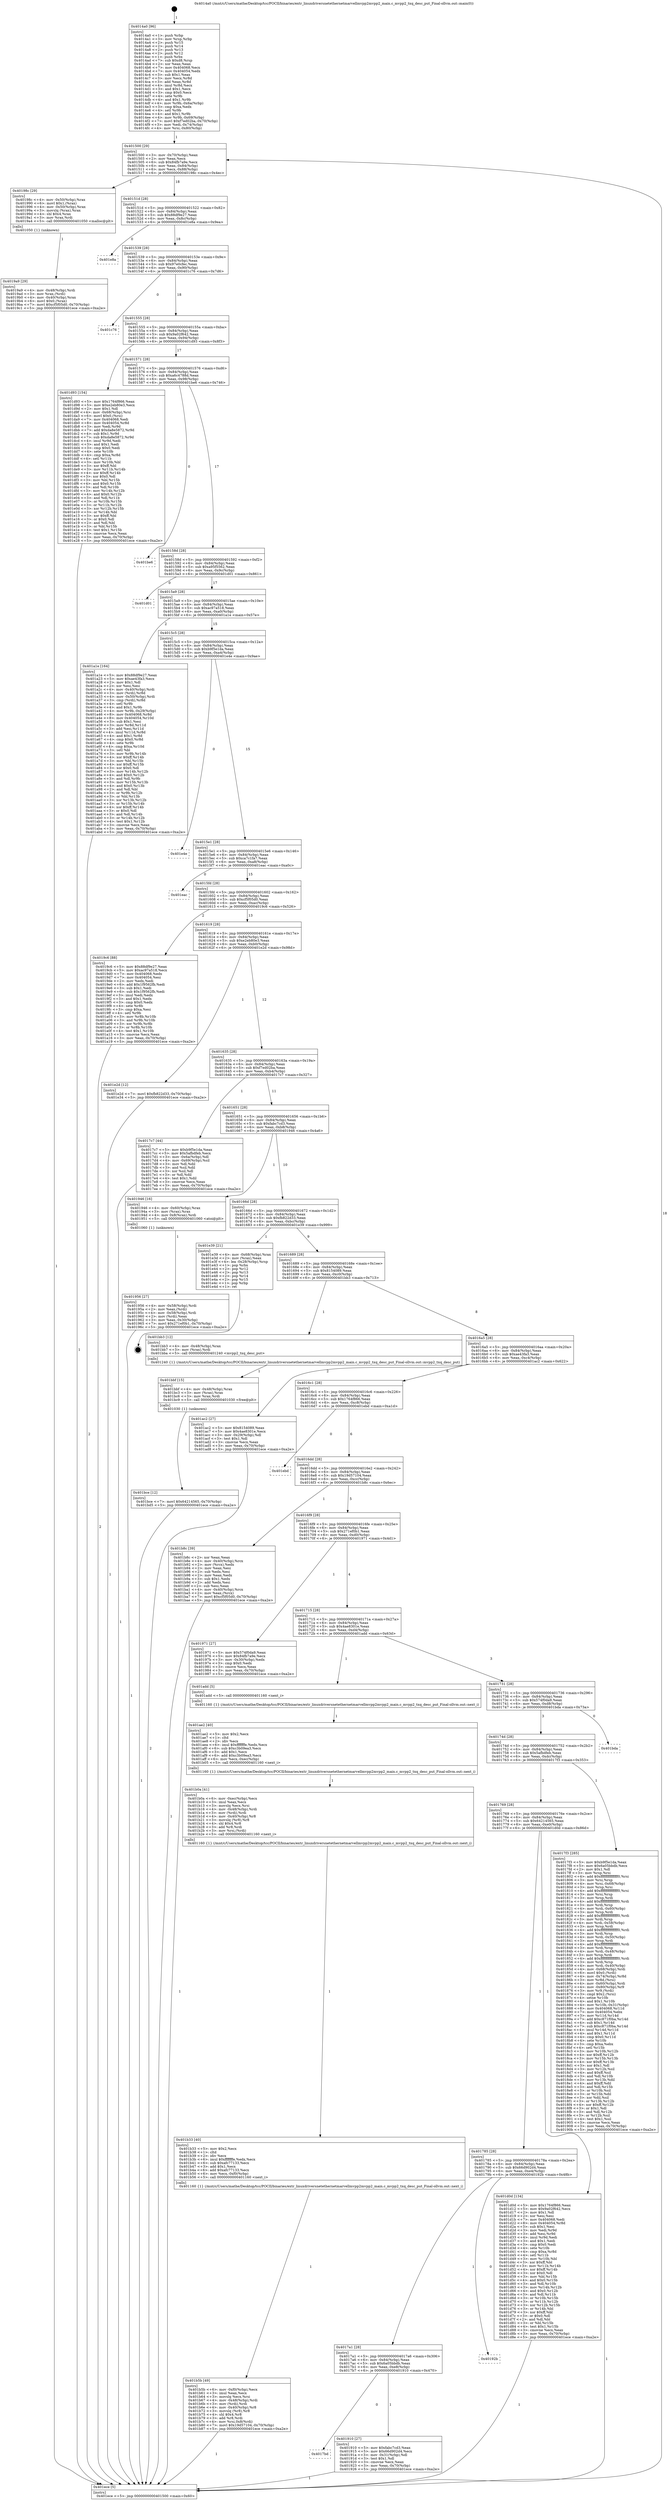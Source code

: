 digraph "0x4014a0" {
  label = "0x4014a0 (/mnt/c/Users/mathe/Desktop/tcc/POCII/binaries/extr_linuxdriversnetethernetmarvellmvpp2mvpp2_main.c_mvpp2_txq_desc_put_Final-ollvm.out::main(0))"
  labelloc = "t"
  node[shape=record]

  Entry [label="",width=0.3,height=0.3,shape=circle,fillcolor=black,style=filled]
  "0x401500" [label="{
     0x401500 [29]\l
     | [instrs]\l
     &nbsp;&nbsp;0x401500 \<+3\>: mov -0x70(%rbp),%eax\l
     &nbsp;&nbsp;0x401503 \<+2\>: mov %eax,%ecx\l
     &nbsp;&nbsp;0x401505 \<+6\>: sub $0x84fb7a9e,%ecx\l
     &nbsp;&nbsp;0x40150b \<+6\>: mov %eax,-0x84(%rbp)\l
     &nbsp;&nbsp;0x401511 \<+6\>: mov %ecx,-0x88(%rbp)\l
     &nbsp;&nbsp;0x401517 \<+6\>: je 000000000040198c \<main+0x4ec\>\l
  }"]
  "0x40198c" [label="{
     0x40198c [29]\l
     | [instrs]\l
     &nbsp;&nbsp;0x40198c \<+4\>: mov -0x50(%rbp),%rax\l
     &nbsp;&nbsp;0x401990 \<+6\>: movl $0x1,(%rax)\l
     &nbsp;&nbsp;0x401996 \<+4\>: mov -0x50(%rbp),%rax\l
     &nbsp;&nbsp;0x40199a \<+3\>: movslq (%rax),%rax\l
     &nbsp;&nbsp;0x40199d \<+4\>: shl $0x4,%rax\l
     &nbsp;&nbsp;0x4019a1 \<+3\>: mov %rax,%rdi\l
     &nbsp;&nbsp;0x4019a4 \<+5\>: call 0000000000401050 \<malloc@plt\>\l
     | [calls]\l
     &nbsp;&nbsp;0x401050 \{1\} (unknown)\l
  }"]
  "0x40151d" [label="{
     0x40151d [28]\l
     | [instrs]\l
     &nbsp;&nbsp;0x40151d \<+5\>: jmp 0000000000401522 \<main+0x82\>\l
     &nbsp;&nbsp;0x401522 \<+6\>: mov -0x84(%rbp),%eax\l
     &nbsp;&nbsp;0x401528 \<+5\>: sub $0x88df9e27,%eax\l
     &nbsp;&nbsp;0x40152d \<+6\>: mov %eax,-0x8c(%rbp)\l
     &nbsp;&nbsp;0x401533 \<+6\>: je 0000000000401e8a \<main+0x9ea\>\l
  }"]
  Exit [label="",width=0.3,height=0.3,shape=circle,fillcolor=black,style=filled,peripheries=2]
  "0x401e8a" [label="{
     0x401e8a\l
  }", style=dashed]
  "0x401539" [label="{
     0x401539 [28]\l
     | [instrs]\l
     &nbsp;&nbsp;0x401539 \<+5\>: jmp 000000000040153e \<main+0x9e\>\l
     &nbsp;&nbsp;0x40153e \<+6\>: mov -0x84(%rbp),%eax\l
     &nbsp;&nbsp;0x401544 \<+5\>: sub $0x97e0cfec,%eax\l
     &nbsp;&nbsp;0x401549 \<+6\>: mov %eax,-0x90(%rbp)\l
     &nbsp;&nbsp;0x40154f \<+6\>: je 0000000000401c76 \<main+0x7d6\>\l
  }"]
  "0x401bce" [label="{
     0x401bce [12]\l
     | [instrs]\l
     &nbsp;&nbsp;0x401bce \<+7\>: movl $0x64214565,-0x70(%rbp)\l
     &nbsp;&nbsp;0x401bd5 \<+5\>: jmp 0000000000401ece \<main+0xa2e\>\l
  }"]
  "0x401c76" [label="{
     0x401c76\l
  }", style=dashed]
  "0x401555" [label="{
     0x401555 [28]\l
     | [instrs]\l
     &nbsp;&nbsp;0x401555 \<+5\>: jmp 000000000040155a \<main+0xba\>\l
     &nbsp;&nbsp;0x40155a \<+6\>: mov -0x84(%rbp),%eax\l
     &nbsp;&nbsp;0x401560 \<+5\>: sub $0x9a02f642,%eax\l
     &nbsp;&nbsp;0x401565 \<+6\>: mov %eax,-0x94(%rbp)\l
     &nbsp;&nbsp;0x40156b \<+6\>: je 0000000000401d93 \<main+0x8f3\>\l
  }"]
  "0x401bbf" [label="{
     0x401bbf [15]\l
     | [instrs]\l
     &nbsp;&nbsp;0x401bbf \<+4\>: mov -0x48(%rbp),%rax\l
     &nbsp;&nbsp;0x401bc3 \<+3\>: mov (%rax),%rax\l
     &nbsp;&nbsp;0x401bc6 \<+3\>: mov %rax,%rdi\l
     &nbsp;&nbsp;0x401bc9 \<+5\>: call 0000000000401030 \<free@plt\>\l
     | [calls]\l
     &nbsp;&nbsp;0x401030 \{1\} (unknown)\l
  }"]
  "0x401d93" [label="{
     0x401d93 [154]\l
     | [instrs]\l
     &nbsp;&nbsp;0x401d93 \<+5\>: mov $0x1764f866,%eax\l
     &nbsp;&nbsp;0x401d98 \<+5\>: mov $0xe2eb80e3,%ecx\l
     &nbsp;&nbsp;0x401d9d \<+2\>: mov $0x1,%dl\l
     &nbsp;&nbsp;0x401d9f \<+4\>: mov -0x68(%rbp),%rsi\l
     &nbsp;&nbsp;0x401da3 \<+6\>: movl $0x0,(%rsi)\l
     &nbsp;&nbsp;0x401da9 \<+7\>: mov 0x404068,%edi\l
     &nbsp;&nbsp;0x401db0 \<+8\>: mov 0x404054,%r8d\l
     &nbsp;&nbsp;0x401db8 \<+3\>: mov %edi,%r9d\l
     &nbsp;&nbsp;0x401dbb \<+7\>: add $0xda8e5872,%r9d\l
     &nbsp;&nbsp;0x401dc2 \<+4\>: sub $0x1,%r9d\l
     &nbsp;&nbsp;0x401dc6 \<+7\>: sub $0xda8e5872,%r9d\l
     &nbsp;&nbsp;0x401dcd \<+4\>: imul %r9d,%edi\l
     &nbsp;&nbsp;0x401dd1 \<+3\>: and $0x1,%edi\l
     &nbsp;&nbsp;0x401dd4 \<+3\>: cmp $0x0,%edi\l
     &nbsp;&nbsp;0x401dd7 \<+4\>: sete %r10b\l
     &nbsp;&nbsp;0x401ddb \<+4\>: cmp $0xa,%r8d\l
     &nbsp;&nbsp;0x401ddf \<+4\>: setl %r11b\l
     &nbsp;&nbsp;0x401de3 \<+3\>: mov %r10b,%bl\l
     &nbsp;&nbsp;0x401de6 \<+3\>: xor $0xff,%bl\l
     &nbsp;&nbsp;0x401de9 \<+3\>: mov %r11b,%r14b\l
     &nbsp;&nbsp;0x401dec \<+4\>: xor $0xff,%r14b\l
     &nbsp;&nbsp;0x401df0 \<+3\>: xor $0x0,%dl\l
     &nbsp;&nbsp;0x401df3 \<+3\>: mov %bl,%r15b\l
     &nbsp;&nbsp;0x401df6 \<+4\>: and $0x0,%r15b\l
     &nbsp;&nbsp;0x401dfa \<+3\>: and %dl,%r10b\l
     &nbsp;&nbsp;0x401dfd \<+3\>: mov %r14b,%r12b\l
     &nbsp;&nbsp;0x401e00 \<+4\>: and $0x0,%r12b\l
     &nbsp;&nbsp;0x401e04 \<+3\>: and %dl,%r11b\l
     &nbsp;&nbsp;0x401e07 \<+3\>: or %r10b,%r15b\l
     &nbsp;&nbsp;0x401e0a \<+3\>: or %r11b,%r12b\l
     &nbsp;&nbsp;0x401e0d \<+3\>: xor %r12b,%r15b\l
     &nbsp;&nbsp;0x401e10 \<+3\>: or %r14b,%bl\l
     &nbsp;&nbsp;0x401e13 \<+3\>: xor $0xff,%bl\l
     &nbsp;&nbsp;0x401e16 \<+3\>: or $0x0,%dl\l
     &nbsp;&nbsp;0x401e19 \<+2\>: and %dl,%bl\l
     &nbsp;&nbsp;0x401e1b \<+3\>: or %bl,%r15b\l
     &nbsp;&nbsp;0x401e1e \<+4\>: test $0x1,%r15b\l
     &nbsp;&nbsp;0x401e22 \<+3\>: cmovne %ecx,%eax\l
     &nbsp;&nbsp;0x401e25 \<+3\>: mov %eax,-0x70(%rbp)\l
     &nbsp;&nbsp;0x401e28 \<+5\>: jmp 0000000000401ece \<main+0xa2e\>\l
  }"]
  "0x401571" [label="{
     0x401571 [28]\l
     | [instrs]\l
     &nbsp;&nbsp;0x401571 \<+5\>: jmp 0000000000401576 \<main+0xd6\>\l
     &nbsp;&nbsp;0x401576 \<+6\>: mov -0x84(%rbp),%eax\l
     &nbsp;&nbsp;0x40157c \<+5\>: sub $0xa6c4788d,%eax\l
     &nbsp;&nbsp;0x401581 \<+6\>: mov %eax,-0x98(%rbp)\l
     &nbsp;&nbsp;0x401587 \<+6\>: je 0000000000401be6 \<main+0x746\>\l
  }"]
  "0x401b5b" [label="{
     0x401b5b [49]\l
     | [instrs]\l
     &nbsp;&nbsp;0x401b5b \<+6\>: mov -0xf0(%rbp),%ecx\l
     &nbsp;&nbsp;0x401b61 \<+3\>: imul %eax,%ecx\l
     &nbsp;&nbsp;0x401b64 \<+3\>: movslq %ecx,%rsi\l
     &nbsp;&nbsp;0x401b67 \<+4\>: mov -0x48(%rbp),%rdi\l
     &nbsp;&nbsp;0x401b6b \<+3\>: mov (%rdi),%rdi\l
     &nbsp;&nbsp;0x401b6e \<+4\>: mov -0x40(%rbp),%r8\l
     &nbsp;&nbsp;0x401b72 \<+3\>: movslq (%r8),%r8\l
     &nbsp;&nbsp;0x401b75 \<+4\>: shl $0x4,%r8\l
     &nbsp;&nbsp;0x401b79 \<+3\>: add %r8,%rdi\l
     &nbsp;&nbsp;0x401b7c \<+4\>: mov %rsi,0x8(%rdi)\l
     &nbsp;&nbsp;0x401b80 \<+7\>: movl $0x19d57104,-0x70(%rbp)\l
     &nbsp;&nbsp;0x401b87 \<+5\>: jmp 0000000000401ece \<main+0xa2e\>\l
  }"]
  "0x401be6" [label="{
     0x401be6\l
  }", style=dashed]
  "0x40158d" [label="{
     0x40158d [28]\l
     | [instrs]\l
     &nbsp;&nbsp;0x40158d \<+5\>: jmp 0000000000401592 \<main+0xf2\>\l
     &nbsp;&nbsp;0x401592 \<+6\>: mov -0x84(%rbp),%eax\l
     &nbsp;&nbsp;0x401598 \<+5\>: sub $0xa95f5562,%eax\l
     &nbsp;&nbsp;0x40159d \<+6\>: mov %eax,-0x9c(%rbp)\l
     &nbsp;&nbsp;0x4015a3 \<+6\>: je 0000000000401d01 \<main+0x861\>\l
  }"]
  "0x401b33" [label="{
     0x401b33 [40]\l
     | [instrs]\l
     &nbsp;&nbsp;0x401b33 \<+5\>: mov $0x2,%ecx\l
     &nbsp;&nbsp;0x401b38 \<+1\>: cltd\l
     &nbsp;&nbsp;0x401b39 \<+2\>: idiv %ecx\l
     &nbsp;&nbsp;0x401b3b \<+6\>: imul $0xfffffffe,%edx,%ecx\l
     &nbsp;&nbsp;0x401b41 \<+6\>: sub $0xafc77133,%ecx\l
     &nbsp;&nbsp;0x401b47 \<+3\>: add $0x1,%ecx\l
     &nbsp;&nbsp;0x401b4a \<+6\>: add $0xafc77133,%ecx\l
     &nbsp;&nbsp;0x401b50 \<+6\>: mov %ecx,-0xf0(%rbp)\l
     &nbsp;&nbsp;0x401b56 \<+5\>: call 0000000000401160 \<next_i\>\l
     | [calls]\l
     &nbsp;&nbsp;0x401160 \{1\} (/mnt/c/Users/mathe/Desktop/tcc/POCII/binaries/extr_linuxdriversnetethernetmarvellmvpp2mvpp2_main.c_mvpp2_txq_desc_put_Final-ollvm.out::next_i)\l
  }"]
  "0x401d01" [label="{
     0x401d01\l
  }", style=dashed]
  "0x4015a9" [label="{
     0x4015a9 [28]\l
     | [instrs]\l
     &nbsp;&nbsp;0x4015a9 \<+5\>: jmp 00000000004015ae \<main+0x10e\>\l
     &nbsp;&nbsp;0x4015ae \<+6\>: mov -0x84(%rbp),%eax\l
     &nbsp;&nbsp;0x4015b4 \<+5\>: sub $0xac97a518,%eax\l
     &nbsp;&nbsp;0x4015b9 \<+6\>: mov %eax,-0xa0(%rbp)\l
     &nbsp;&nbsp;0x4015bf \<+6\>: je 0000000000401a1e \<main+0x57e\>\l
  }"]
  "0x401b0a" [label="{
     0x401b0a [41]\l
     | [instrs]\l
     &nbsp;&nbsp;0x401b0a \<+6\>: mov -0xec(%rbp),%ecx\l
     &nbsp;&nbsp;0x401b10 \<+3\>: imul %eax,%ecx\l
     &nbsp;&nbsp;0x401b13 \<+3\>: movslq %ecx,%rsi\l
     &nbsp;&nbsp;0x401b16 \<+4\>: mov -0x48(%rbp),%rdi\l
     &nbsp;&nbsp;0x401b1a \<+3\>: mov (%rdi),%rdi\l
     &nbsp;&nbsp;0x401b1d \<+4\>: mov -0x40(%rbp),%r8\l
     &nbsp;&nbsp;0x401b21 \<+3\>: movslq (%r8),%r8\l
     &nbsp;&nbsp;0x401b24 \<+4\>: shl $0x4,%r8\l
     &nbsp;&nbsp;0x401b28 \<+3\>: add %r8,%rdi\l
     &nbsp;&nbsp;0x401b2b \<+3\>: mov %rsi,(%rdi)\l
     &nbsp;&nbsp;0x401b2e \<+5\>: call 0000000000401160 \<next_i\>\l
     | [calls]\l
     &nbsp;&nbsp;0x401160 \{1\} (/mnt/c/Users/mathe/Desktop/tcc/POCII/binaries/extr_linuxdriversnetethernetmarvellmvpp2mvpp2_main.c_mvpp2_txq_desc_put_Final-ollvm.out::next_i)\l
  }"]
  "0x401a1e" [label="{
     0x401a1e [164]\l
     | [instrs]\l
     &nbsp;&nbsp;0x401a1e \<+5\>: mov $0x88df9e27,%eax\l
     &nbsp;&nbsp;0x401a23 \<+5\>: mov $0xae43fa3,%ecx\l
     &nbsp;&nbsp;0x401a28 \<+2\>: mov $0x1,%dl\l
     &nbsp;&nbsp;0x401a2a \<+2\>: xor %esi,%esi\l
     &nbsp;&nbsp;0x401a2c \<+4\>: mov -0x40(%rbp),%rdi\l
     &nbsp;&nbsp;0x401a30 \<+3\>: mov (%rdi),%r8d\l
     &nbsp;&nbsp;0x401a33 \<+4\>: mov -0x50(%rbp),%rdi\l
     &nbsp;&nbsp;0x401a37 \<+3\>: cmp (%rdi),%r8d\l
     &nbsp;&nbsp;0x401a3a \<+4\>: setl %r9b\l
     &nbsp;&nbsp;0x401a3e \<+4\>: and $0x1,%r9b\l
     &nbsp;&nbsp;0x401a42 \<+4\>: mov %r9b,-0x29(%rbp)\l
     &nbsp;&nbsp;0x401a46 \<+8\>: mov 0x404068,%r8d\l
     &nbsp;&nbsp;0x401a4e \<+8\>: mov 0x404054,%r10d\l
     &nbsp;&nbsp;0x401a56 \<+3\>: sub $0x1,%esi\l
     &nbsp;&nbsp;0x401a59 \<+3\>: mov %r8d,%r11d\l
     &nbsp;&nbsp;0x401a5c \<+3\>: add %esi,%r11d\l
     &nbsp;&nbsp;0x401a5f \<+4\>: imul %r11d,%r8d\l
     &nbsp;&nbsp;0x401a63 \<+4\>: and $0x1,%r8d\l
     &nbsp;&nbsp;0x401a67 \<+4\>: cmp $0x0,%r8d\l
     &nbsp;&nbsp;0x401a6b \<+4\>: sete %r9b\l
     &nbsp;&nbsp;0x401a6f \<+4\>: cmp $0xa,%r10d\l
     &nbsp;&nbsp;0x401a73 \<+3\>: setl %bl\l
     &nbsp;&nbsp;0x401a76 \<+3\>: mov %r9b,%r14b\l
     &nbsp;&nbsp;0x401a79 \<+4\>: xor $0xff,%r14b\l
     &nbsp;&nbsp;0x401a7d \<+3\>: mov %bl,%r15b\l
     &nbsp;&nbsp;0x401a80 \<+4\>: xor $0xff,%r15b\l
     &nbsp;&nbsp;0x401a84 \<+3\>: xor $0x0,%dl\l
     &nbsp;&nbsp;0x401a87 \<+3\>: mov %r14b,%r12b\l
     &nbsp;&nbsp;0x401a8a \<+4\>: and $0x0,%r12b\l
     &nbsp;&nbsp;0x401a8e \<+3\>: and %dl,%r9b\l
     &nbsp;&nbsp;0x401a91 \<+3\>: mov %r15b,%r13b\l
     &nbsp;&nbsp;0x401a94 \<+4\>: and $0x0,%r13b\l
     &nbsp;&nbsp;0x401a98 \<+2\>: and %dl,%bl\l
     &nbsp;&nbsp;0x401a9a \<+3\>: or %r9b,%r12b\l
     &nbsp;&nbsp;0x401a9d \<+3\>: or %bl,%r13b\l
     &nbsp;&nbsp;0x401aa0 \<+3\>: xor %r13b,%r12b\l
     &nbsp;&nbsp;0x401aa3 \<+3\>: or %r15b,%r14b\l
     &nbsp;&nbsp;0x401aa6 \<+4\>: xor $0xff,%r14b\l
     &nbsp;&nbsp;0x401aaa \<+3\>: or $0x0,%dl\l
     &nbsp;&nbsp;0x401aad \<+3\>: and %dl,%r14b\l
     &nbsp;&nbsp;0x401ab0 \<+3\>: or %r14b,%r12b\l
     &nbsp;&nbsp;0x401ab3 \<+4\>: test $0x1,%r12b\l
     &nbsp;&nbsp;0x401ab7 \<+3\>: cmovne %ecx,%eax\l
     &nbsp;&nbsp;0x401aba \<+3\>: mov %eax,-0x70(%rbp)\l
     &nbsp;&nbsp;0x401abd \<+5\>: jmp 0000000000401ece \<main+0xa2e\>\l
  }"]
  "0x4015c5" [label="{
     0x4015c5 [28]\l
     | [instrs]\l
     &nbsp;&nbsp;0x4015c5 \<+5\>: jmp 00000000004015ca \<main+0x12a\>\l
     &nbsp;&nbsp;0x4015ca \<+6\>: mov -0x84(%rbp),%eax\l
     &nbsp;&nbsp;0x4015d0 \<+5\>: sub $0xb9f5e1da,%eax\l
     &nbsp;&nbsp;0x4015d5 \<+6\>: mov %eax,-0xa4(%rbp)\l
     &nbsp;&nbsp;0x4015db \<+6\>: je 0000000000401e4e \<main+0x9ae\>\l
  }"]
  "0x401ae2" [label="{
     0x401ae2 [40]\l
     | [instrs]\l
     &nbsp;&nbsp;0x401ae2 \<+5\>: mov $0x2,%ecx\l
     &nbsp;&nbsp;0x401ae7 \<+1\>: cltd\l
     &nbsp;&nbsp;0x401ae8 \<+2\>: idiv %ecx\l
     &nbsp;&nbsp;0x401aea \<+6\>: imul $0xfffffffe,%edx,%ecx\l
     &nbsp;&nbsp;0x401af0 \<+6\>: sub $0xc3b09ea3,%ecx\l
     &nbsp;&nbsp;0x401af6 \<+3\>: add $0x1,%ecx\l
     &nbsp;&nbsp;0x401af9 \<+6\>: add $0xc3b09ea3,%ecx\l
     &nbsp;&nbsp;0x401aff \<+6\>: mov %ecx,-0xec(%rbp)\l
     &nbsp;&nbsp;0x401b05 \<+5\>: call 0000000000401160 \<next_i\>\l
     | [calls]\l
     &nbsp;&nbsp;0x401160 \{1\} (/mnt/c/Users/mathe/Desktop/tcc/POCII/binaries/extr_linuxdriversnetethernetmarvellmvpp2mvpp2_main.c_mvpp2_txq_desc_put_Final-ollvm.out::next_i)\l
  }"]
  "0x401e4e" [label="{
     0x401e4e\l
  }", style=dashed]
  "0x4015e1" [label="{
     0x4015e1 [28]\l
     | [instrs]\l
     &nbsp;&nbsp;0x4015e1 \<+5\>: jmp 00000000004015e6 \<main+0x146\>\l
     &nbsp;&nbsp;0x4015e6 \<+6\>: mov -0x84(%rbp),%eax\l
     &nbsp;&nbsp;0x4015ec \<+5\>: sub $0xca7c1fa7,%eax\l
     &nbsp;&nbsp;0x4015f1 \<+6\>: mov %eax,-0xa8(%rbp)\l
     &nbsp;&nbsp;0x4015f7 \<+6\>: je 0000000000401eac \<main+0xa0c\>\l
  }"]
  "0x4019a9" [label="{
     0x4019a9 [29]\l
     | [instrs]\l
     &nbsp;&nbsp;0x4019a9 \<+4\>: mov -0x48(%rbp),%rdi\l
     &nbsp;&nbsp;0x4019ad \<+3\>: mov %rax,(%rdi)\l
     &nbsp;&nbsp;0x4019b0 \<+4\>: mov -0x40(%rbp),%rax\l
     &nbsp;&nbsp;0x4019b4 \<+6\>: movl $0x0,(%rax)\l
     &nbsp;&nbsp;0x4019ba \<+7\>: movl $0xcf5f05d0,-0x70(%rbp)\l
     &nbsp;&nbsp;0x4019c1 \<+5\>: jmp 0000000000401ece \<main+0xa2e\>\l
  }"]
  "0x401eac" [label="{
     0x401eac\l
  }", style=dashed]
  "0x4015fd" [label="{
     0x4015fd [28]\l
     | [instrs]\l
     &nbsp;&nbsp;0x4015fd \<+5\>: jmp 0000000000401602 \<main+0x162\>\l
     &nbsp;&nbsp;0x401602 \<+6\>: mov -0x84(%rbp),%eax\l
     &nbsp;&nbsp;0x401608 \<+5\>: sub $0xcf5f05d0,%eax\l
     &nbsp;&nbsp;0x40160d \<+6\>: mov %eax,-0xac(%rbp)\l
     &nbsp;&nbsp;0x401613 \<+6\>: je 00000000004019c6 \<main+0x526\>\l
  }"]
  "0x401956" [label="{
     0x401956 [27]\l
     | [instrs]\l
     &nbsp;&nbsp;0x401956 \<+4\>: mov -0x58(%rbp),%rdi\l
     &nbsp;&nbsp;0x40195a \<+2\>: mov %eax,(%rdi)\l
     &nbsp;&nbsp;0x40195c \<+4\>: mov -0x58(%rbp),%rdi\l
     &nbsp;&nbsp;0x401960 \<+2\>: mov (%rdi),%eax\l
     &nbsp;&nbsp;0x401962 \<+3\>: mov %eax,-0x30(%rbp)\l
     &nbsp;&nbsp;0x401965 \<+7\>: movl $0x271ef0b1,-0x70(%rbp)\l
     &nbsp;&nbsp;0x40196c \<+5\>: jmp 0000000000401ece \<main+0xa2e\>\l
  }"]
  "0x4019c6" [label="{
     0x4019c6 [88]\l
     | [instrs]\l
     &nbsp;&nbsp;0x4019c6 \<+5\>: mov $0x88df9e27,%eax\l
     &nbsp;&nbsp;0x4019cb \<+5\>: mov $0xac97a518,%ecx\l
     &nbsp;&nbsp;0x4019d0 \<+7\>: mov 0x404068,%edx\l
     &nbsp;&nbsp;0x4019d7 \<+7\>: mov 0x404054,%esi\l
     &nbsp;&nbsp;0x4019de \<+2\>: mov %edx,%edi\l
     &nbsp;&nbsp;0x4019e0 \<+6\>: add $0x1f9562fb,%edi\l
     &nbsp;&nbsp;0x4019e6 \<+3\>: sub $0x1,%edi\l
     &nbsp;&nbsp;0x4019e9 \<+6\>: sub $0x1f9562fb,%edi\l
     &nbsp;&nbsp;0x4019ef \<+3\>: imul %edi,%edx\l
     &nbsp;&nbsp;0x4019f2 \<+3\>: and $0x1,%edx\l
     &nbsp;&nbsp;0x4019f5 \<+3\>: cmp $0x0,%edx\l
     &nbsp;&nbsp;0x4019f8 \<+4\>: sete %r8b\l
     &nbsp;&nbsp;0x4019fc \<+3\>: cmp $0xa,%esi\l
     &nbsp;&nbsp;0x4019ff \<+4\>: setl %r9b\l
     &nbsp;&nbsp;0x401a03 \<+3\>: mov %r8b,%r10b\l
     &nbsp;&nbsp;0x401a06 \<+3\>: and %r9b,%r10b\l
     &nbsp;&nbsp;0x401a09 \<+3\>: xor %r9b,%r8b\l
     &nbsp;&nbsp;0x401a0c \<+3\>: or %r8b,%r10b\l
     &nbsp;&nbsp;0x401a0f \<+4\>: test $0x1,%r10b\l
     &nbsp;&nbsp;0x401a13 \<+3\>: cmovne %ecx,%eax\l
     &nbsp;&nbsp;0x401a16 \<+3\>: mov %eax,-0x70(%rbp)\l
     &nbsp;&nbsp;0x401a19 \<+5\>: jmp 0000000000401ece \<main+0xa2e\>\l
  }"]
  "0x401619" [label="{
     0x401619 [28]\l
     | [instrs]\l
     &nbsp;&nbsp;0x401619 \<+5\>: jmp 000000000040161e \<main+0x17e\>\l
     &nbsp;&nbsp;0x40161e \<+6\>: mov -0x84(%rbp),%eax\l
     &nbsp;&nbsp;0x401624 \<+5\>: sub $0xe2eb80e3,%eax\l
     &nbsp;&nbsp;0x401629 \<+6\>: mov %eax,-0xb0(%rbp)\l
     &nbsp;&nbsp;0x40162f \<+6\>: je 0000000000401e2d \<main+0x98d\>\l
  }"]
  "0x4017bd" [label="{
     0x4017bd\l
  }", style=dashed]
  "0x401e2d" [label="{
     0x401e2d [12]\l
     | [instrs]\l
     &nbsp;&nbsp;0x401e2d \<+7\>: movl $0xfb822d33,-0x70(%rbp)\l
     &nbsp;&nbsp;0x401e34 \<+5\>: jmp 0000000000401ece \<main+0xa2e\>\l
  }"]
  "0x401635" [label="{
     0x401635 [28]\l
     | [instrs]\l
     &nbsp;&nbsp;0x401635 \<+5\>: jmp 000000000040163a \<main+0x19a\>\l
     &nbsp;&nbsp;0x40163a \<+6\>: mov -0x84(%rbp),%eax\l
     &nbsp;&nbsp;0x401640 \<+5\>: sub $0xf7ed02ba,%eax\l
     &nbsp;&nbsp;0x401645 \<+6\>: mov %eax,-0xb4(%rbp)\l
     &nbsp;&nbsp;0x40164b \<+6\>: je 00000000004017c7 \<main+0x327\>\l
  }"]
  "0x401910" [label="{
     0x401910 [27]\l
     | [instrs]\l
     &nbsp;&nbsp;0x401910 \<+5\>: mov $0xfabc7cd3,%eax\l
     &nbsp;&nbsp;0x401915 \<+5\>: mov $0x66d902d4,%ecx\l
     &nbsp;&nbsp;0x40191a \<+3\>: mov -0x31(%rbp),%dl\l
     &nbsp;&nbsp;0x40191d \<+3\>: test $0x1,%dl\l
     &nbsp;&nbsp;0x401920 \<+3\>: cmovne %ecx,%eax\l
     &nbsp;&nbsp;0x401923 \<+3\>: mov %eax,-0x70(%rbp)\l
     &nbsp;&nbsp;0x401926 \<+5\>: jmp 0000000000401ece \<main+0xa2e\>\l
  }"]
  "0x4017c7" [label="{
     0x4017c7 [44]\l
     | [instrs]\l
     &nbsp;&nbsp;0x4017c7 \<+5\>: mov $0xb9f5e1da,%eax\l
     &nbsp;&nbsp;0x4017cc \<+5\>: mov $0x5afbdfeb,%ecx\l
     &nbsp;&nbsp;0x4017d1 \<+3\>: mov -0x6a(%rbp),%dl\l
     &nbsp;&nbsp;0x4017d4 \<+4\>: mov -0x69(%rbp),%sil\l
     &nbsp;&nbsp;0x4017d8 \<+3\>: mov %dl,%dil\l
     &nbsp;&nbsp;0x4017db \<+3\>: and %sil,%dil\l
     &nbsp;&nbsp;0x4017de \<+3\>: xor %sil,%dl\l
     &nbsp;&nbsp;0x4017e1 \<+3\>: or %dl,%dil\l
     &nbsp;&nbsp;0x4017e4 \<+4\>: test $0x1,%dil\l
     &nbsp;&nbsp;0x4017e8 \<+3\>: cmovne %ecx,%eax\l
     &nbsp;&nbsp;0x4017eb \<+3\>: mov %eax,-0x70(%rbp)\l
     &nbsp;&nbsp;0x4017ee \<+5\>: jmp 0000000000401ece \<main+0xa2e\>\l
  }"]
  "0x401651" [label="{
     0x401651 [28]\l
     | [instrs]\l
     &nbsp;&nbsp;0x401651 \<+5\>: jmp 0000000000401656 \<main+0x1b6\>\l
     &nbsp;&nbsp;0x401656 \<+6\>: mov -0x84(%rbp),%eax\l
     &nbsp;&nbsp;0x40165c \<+5\>: sub $0xfabc7cd3,%eax\l
     &nbsp;&nbsp;0x401661 \<+6\>: mov %eax,-0xb8(%rbp)\l
     &nbsp;&nbsp;0x401667 \<+6\>: je 0000000000401946 \<main+0x4a6\>\l
  }"]
  "0x401ece" [label="{
     0x401ece [5]\l
     | [instrs]\l
     &nbsp;&nbsp;0x401ece \<+5\>: jmp 0000000000401500 \<main+0x60\>\l
  }"]
  "0x4014a0" [label="{
     0x4014a0 [96]\l
     | [instrs]\l
     &nbsp;&nbsp;0x4014a0 \<+1\>: push %rbp\l
     &nbsp;&nbsp;0x4014a1 \<+3\>: mov %rsp,%rbp\l
     &nbsp;&nbsp;0x4014a4 \<+2\>: push %r15\l
     &nbsp;&nbsp;0x4014a6 \<+2\>: push %r14\l
     &nbsp;&nbsp;0x4014a8 \<+2\>: push %r13\l
     &nbsp;&nbsp;0x4014aa \<+2\>: push %r12\l
     &nbsp;&nbsp;0x4014ac \<+1\>: push %rbx\l
     &nbsp;&nbsp;0x4014ad \<+7\>: sub $0xd8,%rsp\l
     &nbsp;&nbsp;0x4014b4 \<+2\>: xor %eax,%eax\l
     &nbsp;&nbsp;0x4014b6 \<+7\>: mov 0x404068,%ecx\l
     &nbsp;&nbsp;0x4014bd \<+7\>: mov 0x404054,%edx\l
     &nbsp;&nbsp;0x4014c4 \<+3\>: sub $0x1,%eax\l
     &nbsp;&nbsp;0x4014c7 \<+3\>: mov %ecx,%r8d\l
     &nbsp;&nbsp;0x4014ca \<+3\>: add %eax,%r8d\l
     &nbsp;&nbsp;0x4014cd \<+4\>: imul %r8d,%ecx\l
     &nbsp;&nbsp;0x4014d1 \<+3\>: and $0x1,%ecx\l
     &nbsp;&nbsp;0x4014d4 \<+3\>: cmp $0x0,%ecx\l
     &nbsp;&nbsp;0x4014d7 \<+4\>: sete %r9b\l
     &nbsp;&nbsp;0x4014db \<+4\>: and $0x1,%r9b\l
     &nbsp;&nbsp;0x4014df \<+4\>: mov %r9b,-0x6a(%rbp)\l
     &nbsp;&nbsp;0x4014e3 \<+3\>: cmp $0xa,%edx\l
     &nbsp;&nbsp;0x4014e6 \<+4\>: setl %r9b\l
     &nbsp;&nbsp;0x4014ea \<+4\>: and $0x1,%r9b\l
     &nbsp;&nbsp;0x4014ee \<+4\>: mov %r9b,-0x69(%rbp)\l
     &nbsp;&nbsp;0x4014f2 \<+7\>: movl $0xf7ed02ba,-0x70(%rbp)\l
     &nbsp;&nbsp;0x4014f9 \<+3\>: mov %edi,-0x74(%rbp)\l
     &nbsp;&nbsp;0x4014fc \<+4\>: mov %rsi,-0x80(%rbp)\l
  }"]
  "0x4017a1" [label="{
     0x4017a1 [28]\l
     | [instrs]\l
     &nbsp;&nbsp;0x4017a1 \<+5\>: jmp 00000000004017a6 \<main+0x306\>\l
     &nbsp;&nbsp;0x4017a6 \<+6\>: mov -0x84(%rbp),%eax\l
     &nbsp;&nbsp;0x4017ac \<+5\>: sub $0x6a05bbdb,%eax\l
     &nbsp;&nbsp;0x4017b1 \<+6\>: mov %eax,-0xe8(%rbp)\l
     &nbsp;&nbsp;0x4017b7 \<+6\>: je 0000000000401910 \<main+0x470\>\l
  }"]
  "0x401946" [label="{
     0x401946 [16]\l
     | [instrs]\l
     &nbsp;&nbsp;0x401946 \<+4\>: mov -0x60(%rbp),%rax\l
     &nbsp;&nbsp;0x40194a \<+3\>: mov (%rax),%rax\l
     &nbsp;&nbsp;0x40194d \<+4\>: mov 0x8(%rax),%rdi\l
     &nbsp;&nbsp;0x401951 \<+5\>: call 0000000000401060 \<atoi@plt\>\l
     | [calls]\l
     &nbsp;&nbsp;0x401060 \{1\} (unknown)\l
  }"]
  "0x40166d" [label="{
     0x40166d [28]\l
     | [instrs]\l
     &nbsp;&nbsp;0x40166d \<+5\>: jmp 0000000000401672 \<main+0x1d2\>\l
     &nbsp;&nbsp;0x401672 \<+6\>: mov -0x84(%rbp),%eax\l
     &nbsp;&nbsp;0x401678 \<+5\>: sub $0xfb822d33,%eax\l
     &nbsp;&nbsp;0x40167d \<+6\>: mov %eax,-0xbc(%rbp)\l
     &nbsp;&nbsp;0x401683 \<+6\>: je 0000000000401e39 \<main+0x999\>\l
  }"]
  "0x40192b" [label="{
     0x40192b\l
  }", style=dashed]
  "0x401e39" [label="{
     0x401e39 [21]\l
     | [instrs]\l
     &nbsp;&nbsp;0x401e39 \<+4\>: mov -0x68(%rbp),%rax\l
     &nbsp;&nbsp;0x401e3d \<+2\>: mov (%rax),%eax\l
     &nbsp;&nbsp;0x401e3f \<+4\>: lea -0x28(%rbp),%rsp\l
     &nbsp;&nbsp;0x401e43 \<+1\>: pop %rbx\l
     &nbsp;&nbsp;0x401e44 \<+2\>: pop %r12\l
     &nbsp;&nbsp;0x401e46 \<+2\>: pop %r13\l
     &nbsp;&nbsp;0x401e48 \<+2\>: pop %r14\l
     &nbsp;&nbsp;0x401e4a \<+2\>: pop %r15\l
     &nbsp;&nbsp;0x401e4c \<+1\>: pop %rbp\l
     &nbsp;&nbsp;0x401e4d \<+1\>: ret\l
  }"]
  "0x401689" [label="{
     0x401689 [28]\l
     | [instrs]\l
     &nbsp;&nbsp;0x401689 \<+5\>: jmp 000000000040168e \<main+0x1ee\>\l
     &nbsp;&nbsp;0x40168e \<+6\>: mov -0x84(%rbp),%eax\l
     &nbsp;&nbsp;0x401694 \<+5\>: sub $0x8154089,%eax\l
     &nbsp;&nbsp;0x401699 \<+6\>: mov %eax,-0xc0(%rbp)\l
     &nbsp;&nbsp;0x40169f \<+6\>: je 0000000000401bb3 \<main+0x713\>\l
  }"]
  "0x401785" [label="{
     0x401785 [28]\l
     | [instrs]\l
     &nbsp;&nbsp;0x401785 \<+5\>: jmp 000000000040178a \<main+0x2ea\>\l
     &nbsp;&nbsp;0x40178a \<+6\>: mov -0x84(%rbp),%eax\l
     &nbsp;&nbsp;0x401790 \<+5\>: sub $0x66d902d4,%eax\l
     &nbsp;&nbsp;0x401795 \<+6\>: mov %eax,-0xe4(%rbp)\l
     &nbsp;&nbsp;0x40179b \<+6\>: je 000000000040192b \<main+0x48b\>\l
  }"]
  "0x401bb3" [label="{
     0x401bb3 [12]\l
     | [instrs]\l
     &nbsp;&nbsp;0x401bb3 \<+4\>: mov -0x48(%rbp),%rax\l
     &nbsp;&nbsp;0x401bb7 \<+3\>: mov (%rax),%rdi\l
     &nbsp;&nbsp;0x401bba \<+5\>: call 0000000000401240 \<mvpp2_txq_desc_put\>\l
     | [calls]\l
     &nbsp;&nbsp;0x401240 \{1\} (/mnt/c/Users/mathe/Desktop/tcc/POCII/binaries/extr_linuxdriversnetethernetmarvellmvpp2mvpp2_main.c_mvpp2_txq_desc_put_Final-ollvm.out::mvpp2_txq_desc_put)\l
  }"]
  "0x4016a5" [label="{
     0x4016a5 [28]\l
     | [instrs]\l
     &nbsp;&nbsp;0x4016a5 \<+5\>: jmp 00000000004016aa \<main+0x20a\>\l
     &nbsp;&nbsp;0x4016aa \<+6\>: mov -0x84(%rbp),%eax\l
     &nbsp;&nbsp;0x4016b0 \<+5\>: sub $0xae43fa3,%eax\l
     &nbsp;&nbsp;0x4016b5 \<+6\>: mov %eax,-0xc4(%rbp)\l
     &nbsp;&nbsp;0x4016bb \<+6\>: je 0000000000401ac2 \<main+0x622\>\l
  }"]
  "0x401d0d" [label="{
     0x401d0d [134]\l
     | [instrs]\l
     &nbsp;&nbsp;0x401d0d \<+5\>: mov $0x1764f866,%eax\l
     &nbsp;&nbsp;0x401d12 \<+5\>: mov $0x9a02f642,%ecx\l
     &nbsp;&nbsp;0x401d17 \<+2\>: mov $0x1,%dl\l
     &nbsp;&nbsp;0x401d19 \<+2\>: xor %esi,%esi\l
     &nbsp;&nbsp;0x401d1b \<+7\>: mov 0x404068,%edi\l
     &nbsp;&nbsp;0x401d22 \<+8\>: mov 0x404054,%r8d\l
     &nbsp;&nbsp;0x401d2a \<+3\>: sub $0x1,%esi\l
     &nbsp;&nbsp;0x401d2d \<+3\>: mov %edi,%r9d\l
     &nbsp;&nbsp;0x401d30 \<+3\>: add %esi,%r9d\l
     &nbsp;&nbsp;0x401d33 \<+4\>: imul %r9d,%edi\l
     &nbsp;&nbsp;0x401d37 \<+3\>: and $0x1,%edi\l
     &nbsp;&nbsp;0x401d3a \<+3\>: cmp $0x0,%edi\l
     &nbsp;&nbsp;0x401d3d \<+4\>: sete %r10b\l
     &nbsp;&nbsp;0x401d41 \<+4\>: cmp $0xa,%r8d\l
     &nbsp;&nbsp;0x401d45 \<+4\>: setl %r11b\l
     &nbsp;&nbsp;0x401d49 \<+3\>: mov %r10b,%bl\l
     &nbsp;&nbsp;0x401d4c \<+3\>: xor $0xff,%bl\l
     &nbsp;&nbsp;0x401d4f \<+3\>: mov %r11b,%r14b\l
     &nbsp;&nbsp;0x401d52 \<+4\>: xor $0xff,%r14b\l
     &nbsp;&nbsp;0x401d56 \<+3\>: xor $0x0,%dl\l
     &nbsp;&nbsp;0x401d59 \<+3\>: mov %bl,%r15b\l
     &nbsp;&nbsp;0x401d5c \<+4\>: and $0x0,%r15b\l
     &nbsp;&nbsp;0x401d60 \<+3\>: and %dl,%r10b\l
     &nbsp;&nbsp;0x401d63 \<+3\>: mov %r14b,%r12b\l
     &nbsp;&nbsp;0x401d66 \<+4\>: and $0x0,%r12b\l
     &nbsp;&nbsp;0x401d6a \<+3\>: and %dl,%r11b\l
     &nbsp;&nbsp;0x401d6d \<+3\>: or %r10b,%r15b\l
     &nbsp;&nbsp;0x401d70 \<+3\>: or %r11b,%r12b\l
     &nbsp;&nbsp;0x401d73 \<+3\>: xor %r12b,%r15b\l
     &nbsp;&nbsp;0x401d76 \<+3\>: or %r14b,%bl\l
     &nbsp;&nbsp;0x401d79 \<+3\>: xor $0xff,%bl\l
     &nbsp;&nbsp;0x401d7c \<+3\>: or $0x0,%dl\l
     &nbsp;&nbsp;0x401d7f \<+2\>: and %dl,%bl\l
     &nbsp;&nbsp;0x401d81 \<+3\>: or %bl,%r15b\l
     &nbsp;&nbsp;0x401d84 \<+4\>: test $0x1,%r15b\l
     &nbsp;&nbsp;0x401d88 \<+3\>: cmovne %ecx,%eax\l
     &nbsp;&nbsp;0x401d8b \<+3\>: mov %eax,-0x70(%rbp)\l
     &nbsp;&nbsp;0x401d8e \<+5\>: jmp 0000000000401ece \<main+0xa2e\>\l
  }"]
  "0x401ac2" [label="{
     0x401ac2 [27]\l
     | [instrs]\l
     &nbsp;&nbsp;0x401ac2 \<+5\>: mov $0x8154089,%eax\l
     &nbsp;&nbsp;0x401ac7 \<+5\>: mov $0x4ae8301e,%ecx\l
     &nbsp;&nbsp;0x401acc \<+3\>: mov -0x29(%rbp),%dl\l
     &nbsp;&nbsp;0x401acf \<+3\>: test $0x1,%dl\l
     &nbsp;&nbsp;0x401ad2 \<+3\>: cmovne %ecx,%eax\l
     &nbsp;&nbsp;0x401ad5 \<+3\>: mov %eax,-0x70(%rbp)\l
     &nbsp;&nbsp;0x401ad8 \<+5\>: jmp 0000000000401ece \<main+0xa2e\>\l
  }"]
  "0x4016c1" [label="{
     0x4016c1 [28]\l
     | [instrs]\l
     &nbsp;&nbsp;0x4016c1 \<+5\>: jmp 00000000004016c6 \<main+0x226\>\l
     &nbsp;&nbsp;0x4016c6 \<+6\>: mov -0x84(%rbp),%eax\l
     &nbsp;&nbsp;0x4016cc \<+5\>: sub $0x1764f866,%eax\l
     &nbsp;&nbsp;0x4016d1 \<+6\>: mov %eax,-0xc8(%rbp)\l
     &nbsp;&nbsp;0x4016d7 \<+6\>: je 0000000000401ebd \<main+0xa1d\>\l
  }"]
  "0x401769" [label="{
     0x401769 [28]\l
     | [instrs]\l
     &nbsp;&nbsp;0x401769 \<+5\>: jmp 000000000040176e \<main+0x2ce\>\l
     &nbsp;&nbsp;0x40176e \<+6\>: mov -0x84(%rbp),%eax\l
     &nbsp;&nbsp;0x401774 \<+5\>: sub $0x64214565,%eax\l
     &nbsp;&nbsp;0x401779 \<+6\>: mov %eax,-0xe0(%rbp)\l
     &nbsp;&nbsp;0x40177f \<+6\>: je 0000000000401d0d \<main+0x86d\>\l
  }"]
  "0x401ebd" [label="{
     0x401ebd\l
  }", style=dashed]
  "0x4016dd" [label="{
     0x4016dd [28]\l
     | [instrs]\l
     &nbsp;&nbsp;0x4016dd \<+5\>: jmp 00000000004016e2 \<main+0x242\>\l
     &nbsp;&nbsp;0x4016e2 \<+6\>: mov -0x84(%rbp),%eax\l
     &nbsp;&nbsp;0x4016e8 \<+5\>: sub $0x19d57104,%eax\l
     &nbsp;&nbsp;0x4016ed \<+6\>: mov %eax,-0xcc(%rbp)\l
     &nbsp;&nbsp;0x4016f3 \<+6\>: je 0000000000401b8c \<main+0x6ec\>\l
  }"]
  "0x4017f3" [label="{
     0x4017f3 [285]\l
     | [instrs]\l
     &nbsp;&nbsp;0x4017f3 \<+5\>: mov $0xb9f5e1da,%eax\l
     &nbsp;&nbsp;0x4017f8 \<+5\>: mov $0x6a05bbdb,%ecx\l
     &nbsp;&nbsp;0x4017fd \<+2\>: mov $0x1,%dl\l
     &nbsp;&nbsp;0x4017ff \<+3\>: mov %rsp,%rsi\l
     &nbsp;&nbsp;0x401802 \<+4\>: add $0xfffffffffffffff0,%rsi\l
     &nbsp;&nbsp;0x401806 \<+3\>: mov %rsi,%rsp\l
     &nbsp;&nbsp;0x401809 \<+4\>: mov %rsi,-0x68(%rbp)\l
     &nbsp;&nbsp;0x40180d \<+3\>: mov %rsp,%rsi\l
     &nbsp;&nbsp;0x401810 \<+4\>: add $0xfffffffffffffff0,%rsi\l
     &nbsp;&nbsp;0x401814 \<+3\>: mov %rsi,%rsp\l
     &nbsp;&nbsp;0x401817 \<+3\>: mov %rsp,%rdi\l
     &nbsp;&nbsp;0x40181a \<+4\>: add $0xfffffffffffffff0,%rdi\l
     &nbsp;&nbsp;0x40181e \<+3\>: mov %rdi,%rsp\l
     &nbsp;&nbsp;0x401821 \<+4\>: mov %rdi,-0x60(%rbp)\l
     &nbsp;&nbsp;0x401825 \<+3\>: mov %rsp,%rdi\l
     &nbsp;&nbsp;0x401828 \<+4\>: add $0xfffffffffffffff0,%rdi\l
     &nbsp;&nbsp;0x40182c \<+3\>: mov %rdi,%rsp\l
     &nbsp;&nbsp;0x40182f \<+4\>: mov %rdi,-0x58(%rbp)\l
     &nbsp;&nbsp;0x401833 \<+3\>: mov %rsp,%rdi\l
     &nbsp;&nbsp;0x401836 \<+4\>: add $0xfffffffffffffff0,%rdi\l
     &nbsp;&nbsp;0x40183a \<+3\>: mov %rdi,%rsp\l
     &nbsp;&nbsp;0x40183d \<+4\>: mov %rdi,-0x50(%rbp)\l
     &nbsp;&nbsp;0x401841 \<+3\>: mov %rsp,%rdi\l
     &nbsp;&nbsp;0x401844 \<+4\>: add $0xfffffffffffffff0,%rdi\l
     &nbsp;&nbsp;0x401848 \<+3\>: mov %rdi,%rsp\l
     &nbsp;&nbsp;0x40184b \<+4\>: mov %rdi,-0x48(%rbp)\l
     &nbsp;&nbsp;0x40184f \<+3\>: mov %rsp,%rdi\l
     &nbsp;&nbsp;0x401852 \<+4\>: add $0xfffffffffffffff0,%rdi\l
     &nbsp;&nbsp;0x401856 \<+3\>: mov %rdi,%rsp\l
     &nbsp;&nbsp;0x401859 \<+4\>: mov %rdi,-0x40(%rbp)\l
     &nbsp;&nbsp;0x40185d \<+4\>: mov -0x68(%rbp),%rdi\l
     &nbsp;&nbsp;0x401861 \<+6\>: movl $0x0,(%rdi)\l
     &nbsp;&nbsp;0x401867 \<+4\>: mov -0x74(%rbp),%r8d\l
     &nbsp;&nbsp;0x40186b \<+3\>: mov %r8d,(%rsi)\l
     &nbsp;&nbsp;0x40186e \<+4\>: mov -0x60(%rbp),%rdi\l
     &nbsp;&nbsp;0x401872 \<+4\>: mov -0x80(%rbp),%r9\l
     &nbsp;&nbsp;0x401876 \<+3\>: mov %r9,(%rdi)\l
     &nbsp;&nbsp;0x401879 \<+3\>: cmpl $0x2,(%rsi)\l
     &nbsp;&nbsp;0x40187c \<+4\>: setne %r10b\l
     &nbsp;&nbsp;0x401880 \<+4\>: and $0x1,%r10b\l
     &nbsp;&nbsp;0x401884 \<+4\>: mov %r10b,-0x31(%rbp)\l
     &nbsp;&nbsp;0x401888 \<+8\>: mov 0x404068,%r11d\l
     &nbsp;&nbsp;0x401890 \<+7\>: mov 0x404054,%ebx\l
     &nbsp;&nbsp;0x401897 \<+3\>: mov %r11d,%r14d\l
     &nbsp;&nbsp;0x40189a \<+7\>: add $0xc871f0ba,%r14d\l
     &nbsp;&nbsp;0x4018a1 \<+4\>: sub $0x1,%r14d\l
     &nbsp;&nbsp;0x4018a5 \<+7\>: sub $0xc871f0ba,%r14d\l
     &nbsp;&nbsp;0x4018ac \<+4\>: imul %r14d,%r11d\l
     &nbsp;&nbsp;0x4018b0 \<+4\>: and $0x1,%r11d\l
     &nbsp;&nbsp;0x4018b4 \<+4\>: cmp $0x0,%r11d\l
     &nbsp;&nbsp;0x4018b8 \<+4\>: sete %r10b\l
     &nbsp;&nbsp;0x4018bc \<+3\>: cmp $0xa,%ebx\l
     &nbsp;&nbsp;0x4018bf \<+4\>: setl %r15b\l
     &nbsp;&nbsp;0x4018c3 \<+3\>: mov %r10b,%r12b\l
     &nbsp;&nbsp;0x4018c6 \<+4\>: xor $0xff,%r12b\l
     &nbsp;&nbsp;0x4018ca \<+3\>: mov %r15b,%r13b\l
     &nbsp;&nbsp;0x4018cd \<+4\>: xor $0xff,%r13b\l
     &nbsp;&nbsp;0x4018d1 \<+3\>: xor $0x1,%dl\l
     &nbsp;&nbsp;0x4018d4 \<+3\>: mov %r12b,%sil\l
     &nbsp;&nbsp;0x4018d7 \<+4\>: and $0xff,%sil\l
     &nbsp;&nbsp;0x4018db \<+3\>: and %dl,%r10b\l
     &nbsp;&nbsp;0x4018de \<+3\>: mov %r13b,%dil\l
     &nbsp;&nbsp;0x4018e1 \<+4\>: and $0xff,%dil\l
     &nbsp;&nbsp;0x4018e5 \<+3\>: and %dl,%r15b\l
     &nbsp;&nbsp;0x4018e8 \<+3\>: or %r10b,%sil\l
     &nbsp;&nbsp;0x4018eb \<+3\>: or %r15b,%dil\l
     &nbsp;&nbsp;0x4018ee \<+3\>: xor %dil,%sil\l
     &nbsp;&nbsp;0x4018f1 \<+3\>: or %r13b,%r12b\l
     &nbsp;&nbsp;0x4018f4 \<+4\>: xor $0xff,%r12b\l
     &nbsp;&nbsp;0x4018f8 \<+3\>: or $0x1,%dl\l
     &nbsp;&nbsp;0x4018fb \<+3\>: and %dl,%r12b\l
     &nbsp;&nbsp;0x4018fe \<+3\>: or %r12b,%sil\l
     &nbsp;&nbsp;0x401901 \<+4\>: test $0x1,%sil\l
     &nbsp;&nbsp;0x401905 \<+3\>: cmovne %ecx,%eax\l
     &nbsp;&nbsp;0x401908 \<+3\>: mov %eax,-0x70(%rbp)\l
     &nbsp;&nbsp;0x40190b \<+5\>: jmp 0000000000401ece \<main+0xa2e\>\l
  }"]
  "0x401b8c" [label="{
     0x401b8c [39]\l
     | [instrs]\l
     &nbsp;&nbsp;0x401b8c \<+2\>: xor %eax,%eax\l
     &nbsp;&nbsp;0x401b8e \<+4\>: mov -0x40(%rbp),%rcx\l
     &nbsp;&nbsp;0x401b92 \<+2\>: mov (%rcx),%edx\l
     &nbsp;&nbsp;0x401b94 \<+2\>: mov %eax,%esi\l
     &nbsp;&nbsp;0x401b96 \<+2\>: sub %edx,%esi\l
     &nbsp;&nbsp;0x401b98 \<+2\>: mov %eax,%edx\l
     &nbsp;&nbsp;0x401b9a \<+3\>: sub $0x1,%edx\l
     &nbsp;&nbsp;0x401b9d \<+2\>: add %edx,%esi\l
     &nbsp;&nbsp;0x401b9f \<+2\>: sub %esi,%eax\l
     &nbsp;&nbsp;0x401ba1 \<+4\>: mov -0x40(%rbp),%rcx\l
     &nbsp;&nbsp;0x401ba5 \<+2\>: mov %eax,(%rcx)\l
     &nbsp;&nbsp;0x401ba7 \<+7\>: movl $0xcf5f05d0,-0x70(%rbp)\l
     &nbsp;&nbsp;0x401bae \<+5\>: jmp 0000000000401ece \<main+0xa2e\>\l
  }"]
  "0x4016f9" [label="{
     0x4016f9 [28]\l
     | [instrs]\l
     &nbsp;&nbsp;0x4016f9 \<+5\>: jmp 00000000004016fe \<main+0x25e\>\l
     &nbsp;&nbsp;0x4016fe \<+6\>: mov -0x84(%rbp),%eax\l
     &nbsp;&nbsp;0x401704 \<+5\>: sub $0x271ef0b1,%eax\l
     &nbsp;&nbsp;0x401709 \<+6\>: mov %eax,-0xd0(%rbp)\l
     &nbsp;&nbsp;0x40170f \<+6\>: je 0000000000401971 \<main+0x4d1\>\l
  }"]
  "0x40174d" [label="{
     0x40174d [28]\l
     | [instrs]\l
     &nbsp;&nbsp;0x40174d \<+5\>: jmp 0000000000401752 \<main+0x2b2\>\l
     &nbsp;&nbsp;0x401752 \<+6\>: mov -0x84(%rbp),%eax\l
     &nbsp;&nbsp;0x401758 \<+5\>: sub $0x5afbdfeb,%eax\l
     &nbsp;&nbsp;0x40175d \<+6\>: mov %eax,-0xdc(%rbp)\l
     &nbsp;&nbsp;0x401763 \<+6\>: je 00000000004017f3 \<main+0x353\>\l
  }"]
  "0x401971" [label="{
     0x401971 [27]\l
     | [instrs]\l
     &nbsp;&nbsp;0x401971 \<+5\>: mov $0x574f0da9,%eax\l
     &nbsp;&nbsp;0x401976 \<+5\>: mov $0x84fb7a9e,%ecx\l
     &nbsp;&nbsp;0x40197b \<+3\>: mov -0x30(%rbp),%edx\l
     &nbsp;&nbsp;0x40197e \<+3\>: cmp $0x0,%edx\l
     &nbsp;&nbsp;0x401981 \<+3\>: cmove %ecx,%eax\l
     &nbsp;&nbsp;0x401984 \<+3\>: mov %eax,-0x70(%rbp)\l
     &nbsp;&nbsp;0x401987 \<+5\>: jmp 0000000000401ece \<main+0xa2e\>\l
  }"]
  "0x401715" [label="{
     0x401715 [28]\l
     | [instrs]\l
     &nbsp;&nbsp;0x401715 \<+5\>: jmp 000000000040171a \<main+0x27a\>\l
     &nbsp;&nbsp;0x40171a \<+6\>: mov -0x84(%rbp),%eax\l
     &nbsp;&nbsp;0x401720 \<+5\>: sub $0x4ae8301e,%eax\l
     &nbsp;&nbsp;0x401725 \<+6\>: mov %eax,-0xd4(%rbp)\l
     &nbsp;&nbsp;0x40172b \<+6\>: je 0000000000401add \<main+0x63d\>\l
  }"]
  "0x401bda" [label="{
     0x401bda\l
  }", style=dashed]
  "0x401add" [label="{
     0x401add [5]\l
     | [instrs]\l
     &nbsp;&nbsp;0x401add \<+5\>: call 0000000000401160 \<next_i\>\l
     | [calls]\l
     &nbsp;&nbsp;0x401160 \{1\} (/mnt/c/Users/mathe/Desktop/tcc/POCII/binaries/extr_linuxdriversnetethernetmarvellmvpp2mvpp2_main.c_mvpp2_txq_desc_put_Final-ollvm.out::next_i)\l
  }"]
  "0x401731" [label="{
     0x401731 [28]\l
     | [instrs]\l
     &nbsp;&nbsp;0x401731 \<+5\>: jmp 0000000000401736 \<main+0x296\>\l
     &nbsp;&nbsp;0x401736 \<+6\>: mov -0x84(%rbp),%eax\l
     &nbsp;&nbsp;0x40173c \<+5\>: sub $0x574f0da9,%eax\l
     &nbsp;&nbsp;0x401741 \<+6\>: mov %eax,-0xd8(%rbp)\l
     &nbsp;&nbsp;0x401747 \<+6\>: je 0000000000401bda \<main+0x73a\>\l
  }"]
  Entry -> "0x4014a0" [label=" 1"]
  "0x401500" -> "0x40198c" [label=" 1"]
  "0x401500" -> "0x40151d" [label=" 18"]
  "0x401e39" -> Exit [label=" 1"]
  "0x40151d" -> "0x401e8a" [label=" 0"]
  "0x40151d" -> "0x401539" [label=" 18"]
  "0x401e2d" -> "0x401ece" [label=" 1"]
  "0x401539" -> "0x401c76" [label=" 0"]
  "0x401539" -> "0x401555" [label=" 18"]
  "0x401d93" -> "0x401ece" [label=" 1"]
  "0x401555" -> "0x401d93" [label=" 1"]
  "0x401555" -> "0x401571" [label=" 17"]
  "0x401d0d" -> "0x401ece" [label=" 1"]
  "0x401571" -> "0x401be6" [label=" 0"]
  "0x401571" -> "0x40158d" [label=" 17"]
  "0x401bce" -> "0x401ece" [label=" 1"]
  "0x40158d" -> "0x401d01" [label=" 0"]
  "0x40158d" -> "0x4015a9" [label=" 17"]
  "0x401bbf" -> "0x401bce" [label=" 1"]
  "0x4015a9" -> "0x401a1e" [label=" 2"]
  "0x4015a9" -> "0x4015c5" [label=" 15"]
  "0x401bb3" -> "0x401bbf" [label=" 1"]
  "0x4015c5" -> "0x401e4e" [label=" 0"]
  "0x4015c5" -> "0x4015e1" [label=" 15"]
  "0x401b8c" -> "0x401ece" [label=" 1"]
  "0x4015e1" -> "0x401eac" [label=" 0"]
  "0x4015e1" -> "0x4015fd" [label=" 15"]
  "0x401b5b" -> "0x401ece" [label=" 1"]
  "0x4015fd" -> "0x4019c6" [label=" 2"]
  "0x4015fd" -> "0x401619" [label=" 13"]
  "0x401b33" -> "0x401b5b" [label=" 1"]
  "0x401619" -> "0x401e2d" [label=" 1"]
  "0x401619" -> "0x401635" [label=" 12"]
  "0x401b0a" -> "0x401b33" [label=" 1"]
  "0x401635" -> "0x4017c7" [label=" 1"]
  "0x401635" -> "0x401651" [label=" 11"]
  "0x4017c7" -> "0x401ece" [label=" 1"]
  "0x4014a0" -> "0x401500" [label=" 1"]
  "0x401ece" -> "0x401500" [label=" 18"]
  "0x401ae2" -> "0x401b0a" [label=" 1"]
  "0x401651" -> "0x401946" [label=" 1"]
  "0x401651" -> "0x40166d" [label=" 10"]
  "0x401ac2" -> "0x401ece" [label=" 2"]
  "0x40166d" -> "0x401e39" [label=" 1"]
  "0x40166d" -> "0x401689" [label=" 9"]
  "0x401a1e" -> "0x401ece" [label=" 2"]
  "0x401689" -> "0x401bb3" [label=" 1"]
  "0x401689" -> "0x4016a5" [label=" 8"]
  "0x4019a9" -> "0x401ece" [label=" 1"]
  "0x4016a5" -> "0x401ac2" [label=" 2"]
  "0x4016a5" -> "0x4016c1" [label=" 6"]
  "0x40198c" -> "0x4019a9" [label=" 1"]
  "0x4016c1" -> "0x401ebd" [label=" 0"]
  "0x4016c1" -> "0x4016dd" [label=" 6"]
  "0x401946" -> "0x401956" [label=" 1"]
  "0x4016dd" -> "0x401b8c" [label=" 1"]
  "0x4016dd" -> "0x4016f9" [label=" 5"]
  "0x401910" -> "0x401ece" [label=" 1"]
  "0x4016f9" -> "0x401971" [label=" 1"]
  "0x4016f9" -> "0x401715" [label=" 4"]
  "0x4017a1" -> "0x401910" [label=" 1"]
  "0x401715" -> "0x401add" [label=" 1"]
  "0x401715" -> "0x401731" [label=" 3"]
  "0x401add" -> "0x401ae2" [label=" 1"]
  "0x401731" -> "0x401bda" [label=" 0"]
  "0x401731" -> "0x40174d" [label=" 3"]
  "0x4017a1" -> "0x4017bd" [label=" 0"]
  "0x40174d" -> "0x4017f3" [label=" 1"]
  "0x40174d" -> "0x401769" [label=" 2"]
  "0x401956" -> "0x401ece" [label=" 1"]
  "0x4017f3" -> "0x401ece" [label=" 1"]
  "0x401971" -> "0x401ece" [label=" 1"]
  "0x401769" -> "0x401d0d" [label=" 1"]
  "0x401769" -> "0x401785" [label=" 1"]
  "0x4019c6" -> "0x401ece" [label=" 2"]
  "0x401785" -> "0x40192b" [label=" 0"]
  "0x401785" -> "0x4017a1" [label=" 1"]
}

